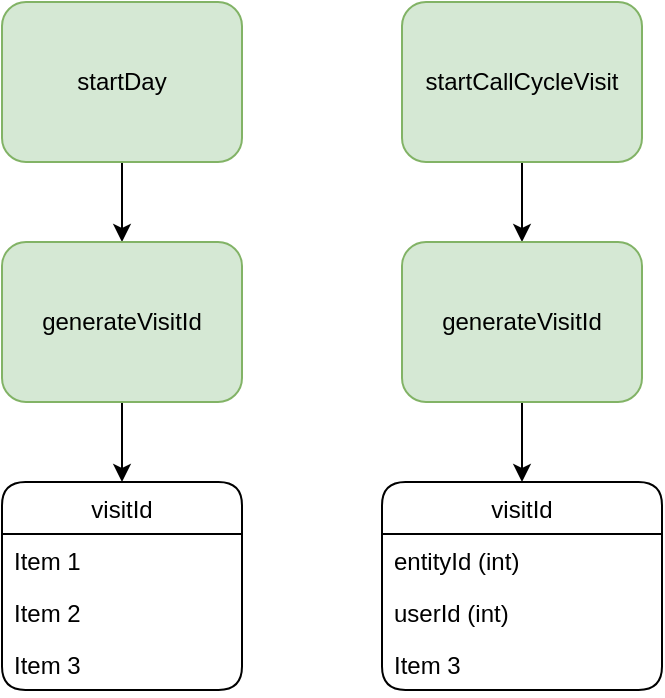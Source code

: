 <mxfile version="14.1.3" type="github">
  <diagram id="ixfOLRvVvqRl-lm-mHOU" name="Page-1">
    <mxGraphModel dx="1038" dy="580" grid="1" gridSize="10" guides="1" tooltips="1" connect="1" arrows="1" fold="1" page="1" pageScale="1" pageWidth="850" pageHeight="1100" math="0" shadow="0">
      <root>
        <mxCell id="0" />
        <mxCell id="1" parent="0" />
        <mxCell id="UPeEf1zIOEuxNk9VRxdt-6" value="" style="edgeStyle=orthogonalEdgeStyle;rounded=0;orthogonalLoop=1;jettySize=auto;html=1;" edge="1" parent="1" source="UPeEf1zIOEuxNk9VRxdt-1" target="UPeEf1zIOEuxNk9VRxdt-5">
          <mxGeometry relative="1" as="geometry" />
        </mxCell>
        <mxCell id="UPeEf1zIOEuxNk9VRxdt-1" value="startDay" style="rounded=1;whiteSpace=wrap;html=1;fillColor=#d5e8d4;strokeColor=#82b366;" vertex="1" parent="1">
          <mxGeometry x="40" y="40" width="120" height="80" as="geometry" />
        </mxCell>
        <mxCell id="UPeEf1zIOEuxNk9VRxdt-4" value="" style="edgeStyle=orthogonalEdgeStyle;rounded=0;orthogonalLoop=1;jettySize=auto;html=1;" edge="1" parent="1" source="UPeEf1zIOEuxNk9VRxdt-2" target="UPeEf1zIOEuxNk9VRxdt-3">
          <mxGeometry relative="1" as="geometry" />
        </mxCell>
        <mxCell id="UPeEf1zIOEuxNk9VRxdt-2" value="startCallCycleVisit" style="rounded=1;whiteSpace=wrap;html=1;fillColor=#d5e8d4;strokeColor=#82b366;" vertex="1" parent="1">
          <mxGeometry x="240" y="40" width="120" height="80" as="geometry" />
        </mxCell>
        <mxCell id="UPeEf1zIOEuxNk9VRxdt-16" style="edgeStyle=orthogonalEdgeStyle;rounded=0;orthogonalLoop=1;jettySize=auto;html=1;exitX=0.5;exitY=1;exitDx=0;exitDy=0;entryX=0.5;entryY=0;entryDx=0;entryDy=0;" edge="1" parent="1" source="UPeEf1zIOEuxNk9VRxdt-3" target="UPeEf1zIOEuxNk9VRxdt-12">
          <mxGeometry relative="1" as="geometry" />
        </mxCell>
        <mxCell id="UPeEf1zIOEuxNk9VRxdt-3" value="generateVisitId" style="rounded=1;whiteSpace=wrap;html=1;fillColor=#d5e8d4;strokeColor=#82b366;" vertex="1" parent="1">
          <mxGeometry x="240" y="160" width="120" height="80" as="geometry" />
        </mxCell>
        <mxCell id="UPeEf1zIOEuxNk9VRxdt-11" style="edgeStyle=orthogonalEdgeStyle;rounded=0;orthogonalLoop=1;jettySize=auto;html=1;exitX=0.5;exitY=1;exitDx=0;exitDy=0;" edge="1" parent="1" source="UPeEf1zIOEuxNk9VRxdt-5" target="UPeEf1zIOEuxNk9VRxdt-7">
          <mxGeometry relative="1" as="geometry" />
        </mxCell>
        <mxCell id="UPeEf1zIOEuxNk9VRxdt-5" value="generateVisitId" style="rounded=1;whiteSpace=wrap;html=1;fillColor=#d5e8d4;strokeColor=#82b366;" vertex="1" parent="1">
          <mxGeometry x="40" y="160" width="120" height="80" as="geometry" />
        </mxCell>
        <mxCell id="UPeEf1zIOEuxNk9VRxdt-7" value="visitId" style="swimlane;fontStyle=0;childLayout=stackLayout;horizontal=1;startSize=26;fillColor=none;horizontalStack=0;resizeParent=1;resizeParentMax=0;resizeLast=0;collapsible=1;marginBottom=0;rounded=1;" vertex="1" parent="1">
          <mxGeometry x="40" y="280" width="120" height="104" as="geometry" />
        </mxCell>
        <mxCell id="UPeEf1zIOEuxNk9VRxdt-8" value="Item 1" style="text;strokeColor=none;fillColor=none;align=left;verticalAlign=top;spacingLeft=4;spacingRight=4;overflow=hidden;rotatable=0;points=[[0,0.5],[1,0.5]];portConstraint=eastwest;" vertex="1" parent="UPeEf1zIOEuxNk9VRxdt-7">
          <mxGeometry y="26" width="120" height="26" as="geometry" />
        </mxCell>
        <mxCell id="UPeEf1zIOEuxNk9VRxdt-9" value="Item 2" style="text;strokeColor=none;fillColor=none;align=left;verticalAlign=top;spacingLeft=4;spacingRight=4;overflow=hidden;rotatable=0;points=[[0,0.5],[1,0.5]];portConstraint=eastwest;" vertex="1" parent="UPeEf1zIOEuxNk9VRxdt-7">
          <mxGeometry y="52" width="120" height="26" as="geometry" />
        </mxCell>
        <mxCell id="UPeEf1zIOEuxNk9VRxdt-10" value="Item 3" style="text;strokeColor=none;fillColor=none;align=left;verticalAlign=top;spacingLeft=4;spacingRight=4;overflow=hidden;rotatable=0;points=[[0,0.5],[1,0.5]];portConstraint=eastwest;" vertex="1" parent="UPeEf1zIOEuxNk9VRxdt-7">
          <mxGeometry y="78" width="120" height="26" as="geometry" />
        </mxCell>
        <mxCell id="UPeEf1zIOEuxNk9VRxdt-12" value="visitId" style="swimlane;fontStyle=0;childLayout=stackLayout;horizontal=1;startSize=26;fillColor=none;horizontalStack=0;resizeParent=1;resizeParentMax=0;resizeLast=0;collapsible=1;marginBottom=0;rounded=1;" vertex="1" parent="1">
          <mxGeometry x="230" y="280" width="140" height="104" as="geometry" />
        </mxCell>
        <mxCell id="UPeEf1zIOEuxNk9VRxdt-13" value="entityId (int)" style="text;strokeColor=none;fillColor=none;align=left;verticalAlign=top;spacingLeft=4;spacingRight=4;overflow=hidden;rotatable=0;points=[[0,0.5],[1,0.5]];portConstraint=eastwest;" vertex="1" parent="UPeEf1zIOEuxNk9VRxdt-12">
          <mxGeometry y="26" width="140" height="26" as="geometry" />
        </mxCell>
        <mxCell id="UPeEf1zIOEuxNk9VRxdt-14" value="userId (int)" style="text;strokeColor=none;fillColor=none;align=left;verticalAlign=top;spacingLeft=4;spacingRight=4;overflow=hidden;rotatable=0;points=[[0,0.5],[1,0.5]];portConstraint=eastwest;" vertex="1" parent="UPeEf1zIOEuxNk9VRxdt-12">
          <mxGeometry y="52" width="140" height="26" as="geometry" />
        </mxCell>
        <mxCell id="UPeEf1zIOEuxNk9VRxdt-15" value="Item 3" style="text;strokeColor=none;fillColor=none;align=left;verticalAlign=top;spacingLeft=4;spacingRight=4;overflow=hidden;rotatable=0;points=[[0,0.5],[1,0.5]];portConstraint=eastwest;" vertex="1" parent="UPeEf1zIOEuxNk9VRxdt-12">
          <mxGeometry y="78" width="140" height="26" as="geometry" />
        </mxCell>
      </root>
    </mxGraphModel>
  </diagram>
</mxfile>
